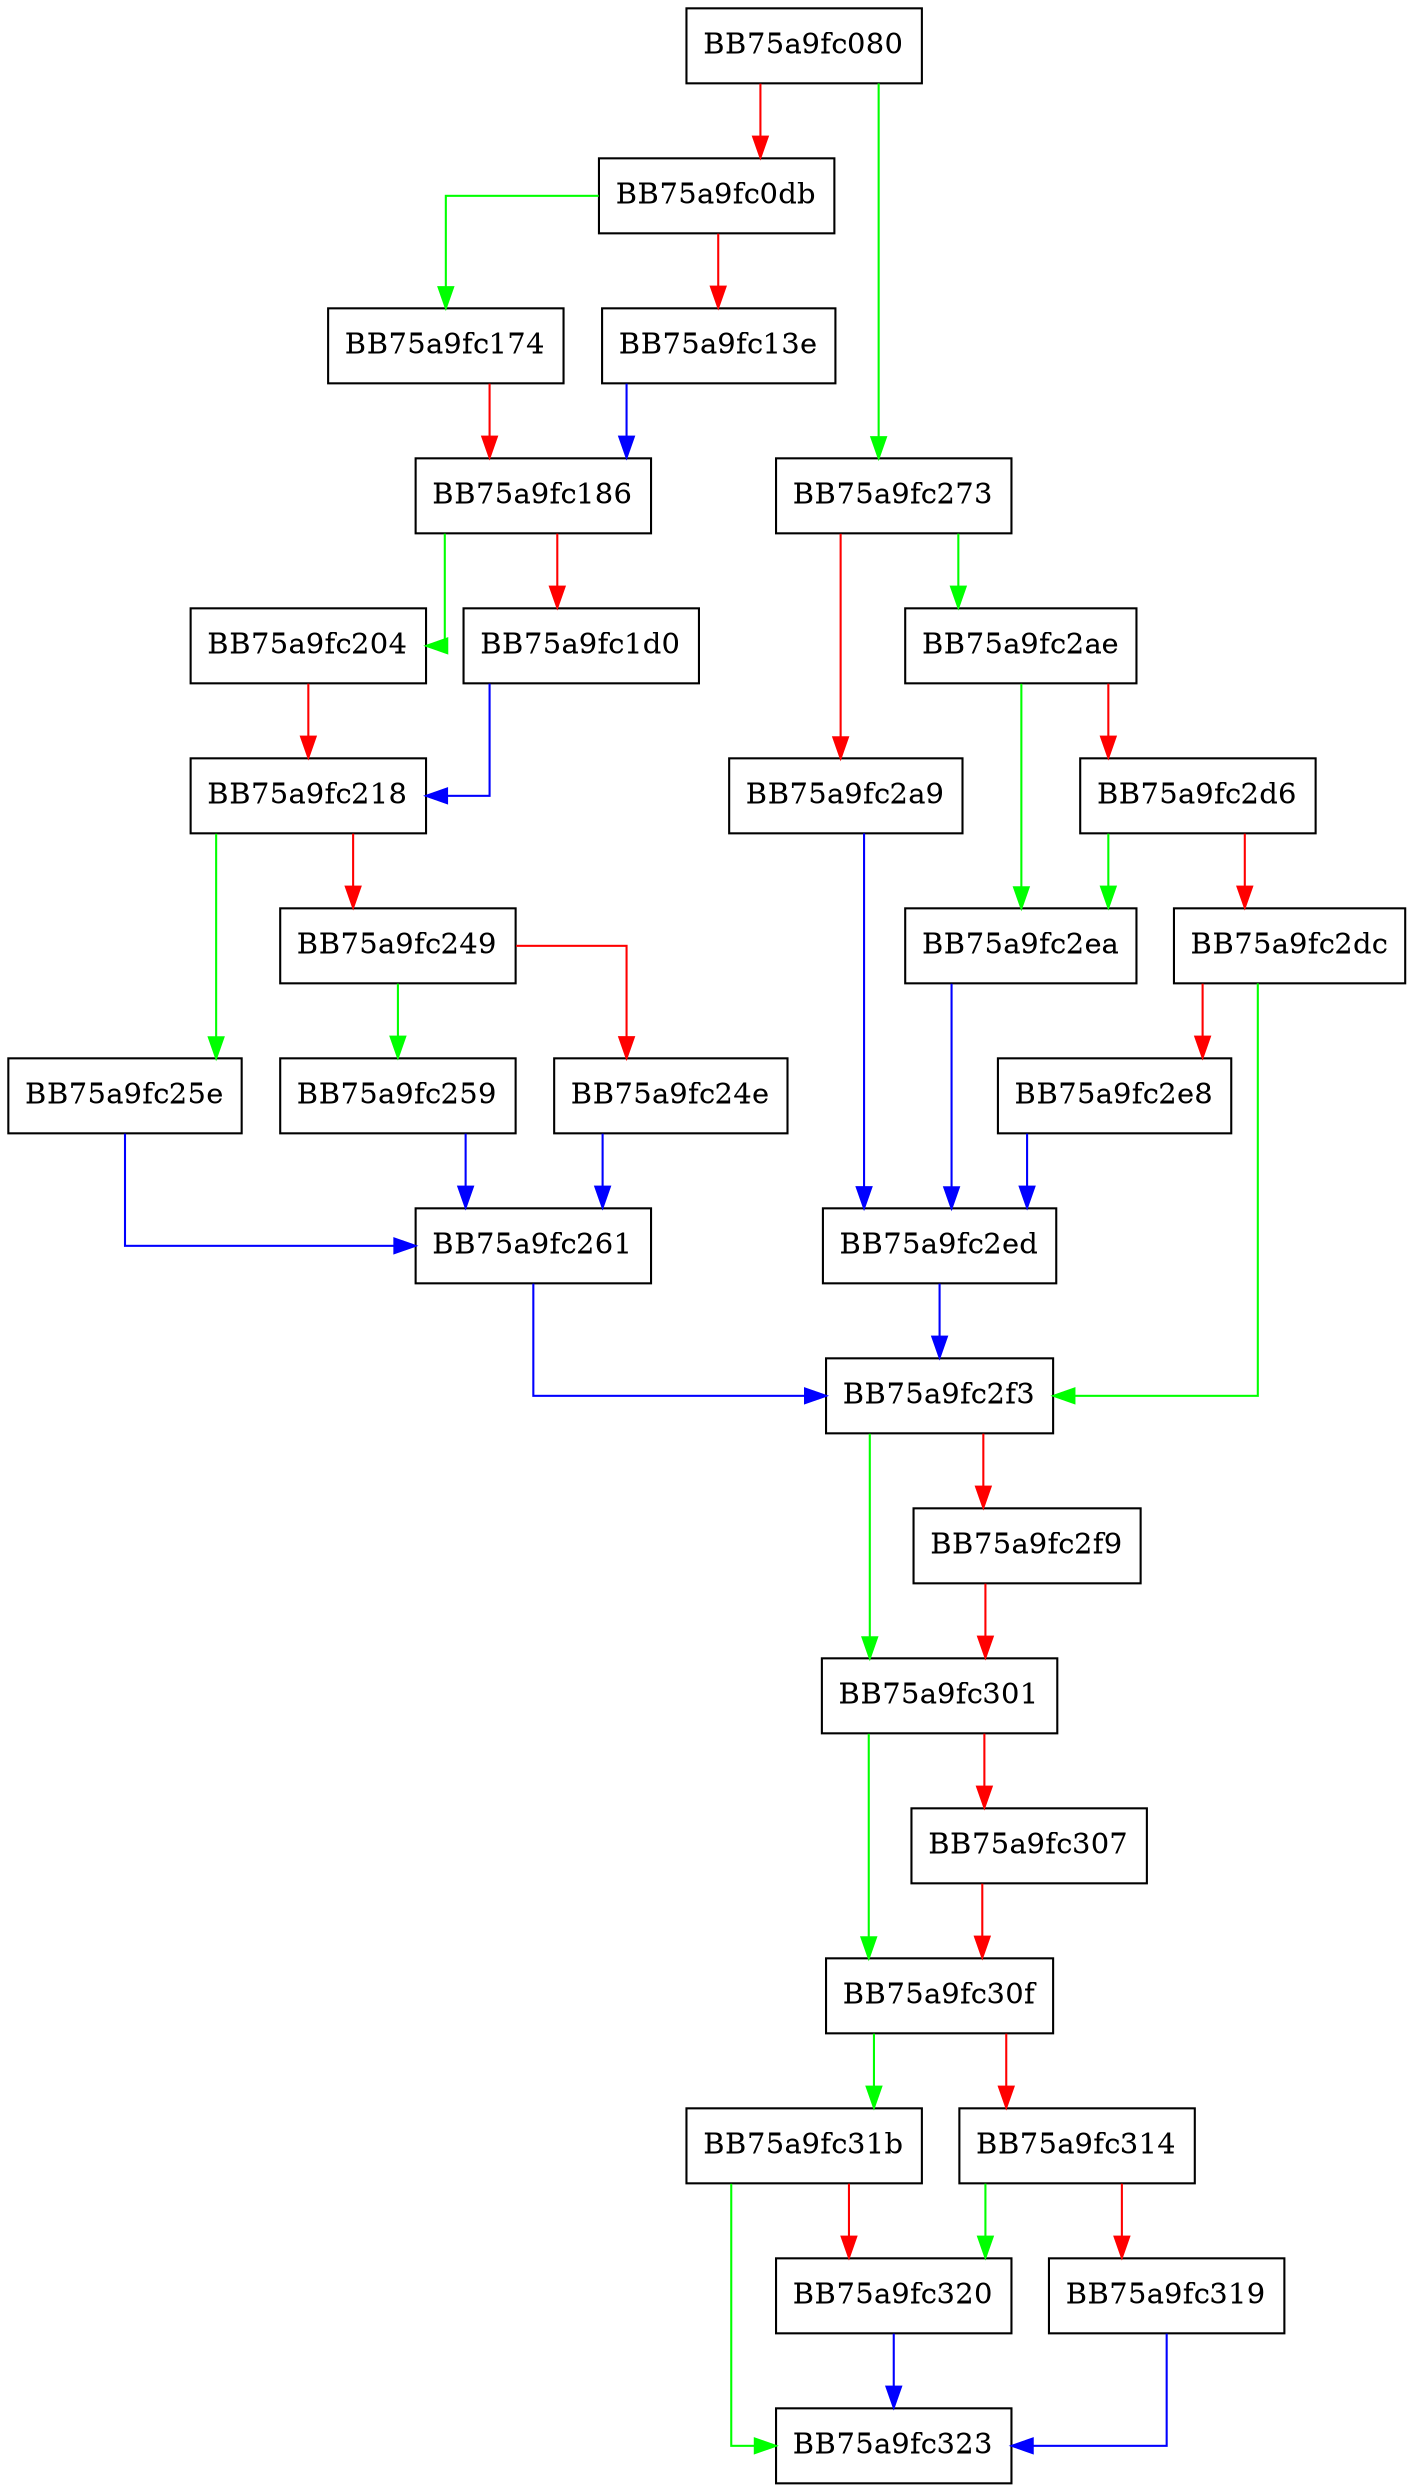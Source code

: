 digraph do_get {
  node [shape="box"];
  graph [splines=ortho];
  BB75a9fc080 -> BB75a9fc273 [color="green"];
  BB75a9fc080 -> BB75a9fc0db [color="red"];
  BB75a9fc0db -> BB75a9fc174 [color="green"];
  BB75a9fc0db -> BB75a9fc13e [color="red"];
  BB75a9fc13e -> BB75a9fc186 [color="blue"];
  BB75a9fc174 -> BB75a9fc186 [color="red"];
  BB75a9fc186 -> BB75a9fc204 [color="green"];
  BB75a9fc186 -> BB75a9fc1d0 [color="red"];
  BB75a9fc1d0 -> BB75a9fc218 [color="blue"];
  BB75a9fc204 -> BB75a9fc218 [color="red"];
  BB75a9fc218 -> BB75a9fc25e [color="green"];
  BB75a9fc218 -> BB75a9fc249 [color="red"];
  BB75a9fc249 -> BB75a9fc259 [color="green"];
  BB75a9fc249 -> BB75a9fc24e [color="red"];
  BB75a9fc24e -> BB75a9fc261 [color="blue"];
  BB75a9fc259 -> BB75a9fc261 [color="blue"];
  BB75a9fc25e -> BB75a9fc261 [color="blue"];
  BB75a9fc261 -> BB75a9fc2f3 [color="blue"];
  BB75a9fc273 -> BB75a9fc2ae [color="green"];
  BB75a9fc273 -> BB75a9fc2a9 [color="red"];
  BB75a9fc2a9 -> BB75a9fc2ed [color="blue"];
  BB75a9fc2ae -> BB75a9fc2ea [color="green"];
  BB75a9fc2ae -> BB75a9fc2d6 [color="red"];
  BB75a9fc2d6 -> BB75a9fc2ea [color="green"];
  BB75a9fc2d6 -> BB75a9fc2dc [color="red"];
  BB75a9fc2dc -> BB75a9fc2f3 [color="green"];
  BB75a9fc2dc -> BB75a9fc2e8 [color="red"];
  BB75a9fc2e8 -> BB75a9fc2ed [color="blue"];
  BB75a9fc2ea -> BB75a9fc2ed [color="blue"];
  BB75a9fc2ed -> BB75a9fc2f3 [color="blue"];
  BB75a9fc2f3 -> BB75a9fc301 [color="green"];
  BB75a9fc2f3 -> BB75a9fc2f9 [color="red"];
  BB75a9fc2f9 -> BB75a9fc301 [color="red"];
  BB75a9fc301 -> BB75a9fc30f [color="green"];
  BB75a9fc301 -> BB75a9fc307 [color="red"];
  BB75a9fc307 -> BB75a9fc30f [color="red"];
  BB75a9fc30f -> BB75a9fc31b [color="green"];
  BB75a9fc30f -> BB75a9fc314 [color="red"];
  BB75a9fc314 -> BB75a9fc320 [color="green"];
  BB75a9fc314 -> BB75a9fc319 [color="red"];
  BB75a9fc319 -> BB75a9fc323 [color="blue"];
  BB75a9fc31b -> BB75a9fc323 [color="green"];
  BB75a9fc31b -> BB75a9fc320 [color="red"];
  BB75a9fc320 -> BB75a9fc323 [color="blue"];
}